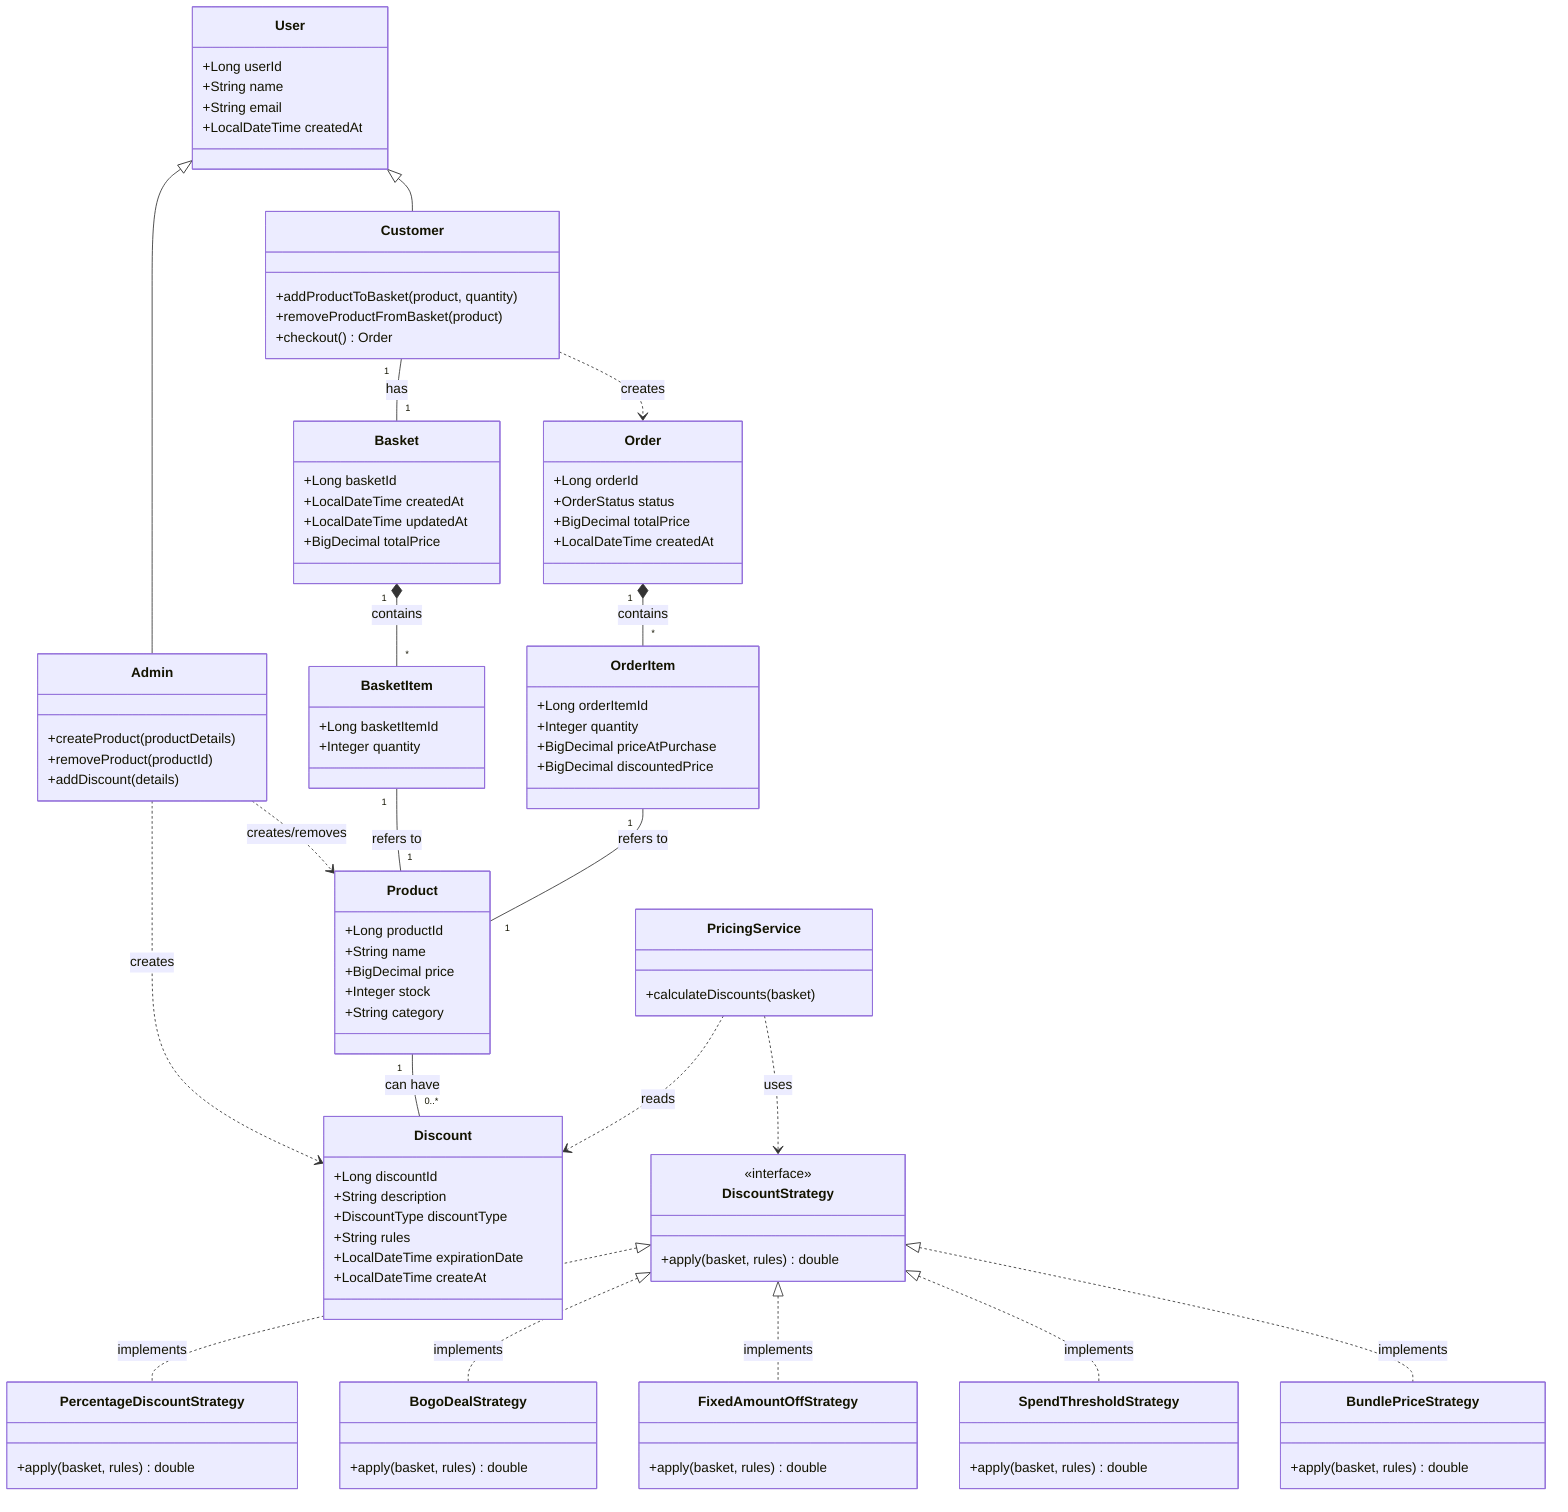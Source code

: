 classDiagram
    class User {
        +Long userId
        +String name
        +String email
        +LocalDateTime createdAt
    }

    class Admin {
        +createProduct(productDetails)
        +removeProduct(productId)
        +addDiscount(details)
    }

    class Customer {
        +addProductToBasket(product, quantity)
        +removeProductFromBasket(product)
        +checkout() Order
    }

    class Product {
        +Long productId
        +String name
        +BigDecimal price
        +Integer stock
        +String category
    }

    class Discount {
        +Long discountId
        +String description
        +DiscountType discountType
        +String rules
        +LocalDateTime expirationDate
        +LocalDateTime createAt
    }

    class Basket {
        +Long basketId
        +LocalDateTime createdAt
        +LocalDateTime updatedAt
        +BigDecimal totalPrice
    }

    class BasketItem {
        +Long basketItemId
        +Integer quantity
    }

    class Order {
        +Long orderId
        +OrderStatus status
        +BigDecimal totalPrice
        +LocalDateTime createdAt
    }

    class OrderItem {
        +Long orderItemId
        +Integer quantity
        +BigDecimal priceAtPurchase
        +BigDecimal discountedPrice
    }

    class PricingService {
        +calculateDiscounts(basket)
    }

    class DiscountStrategy {
        <<interface>>
        +apply(basket, rules) double
    }

    class PercentageDiscountStrategy {
        +apply(basket, rules) double
    }

    class BogoDealStrategy {
        +apply(basket, rules) double
    }

    class FixedAmountOffStrategy {
        +apply(basket, rules) double
    }
    
    class SpendThresholdStrategy {
        +apply(basket, rules) double
    }
    
    class BundlePriceStrategy {
        +apply(basket, rules) double
    }

    %% --- Relationships ---
    User <|-- Admin
    User <|-- Customer
    
    Customer "1" -- "1" Basket : has
    Customer ..> Order : creates

    Admin ..> Product : creates/removes
    Admin ..> Discount : creates

    Basket "1" *-- "*" BasketItem : contains
    BasketItem "1" -- "1" Product : refers to

    Order "1" *-- "*" OrderItem : contains
    OrderItem "1" -- "1" Product : refers to

    Product "1" -- "0..*" Discount : can have

    PricingService ..> DiscountStrategy : uses
    PricingService ..> Discount : reads
    DiscountStrategy <|.. PercentageDiscountStrategy : implements
    DiscountStrategy <|.. BogoDealStrategy : implements
    DiscountStrategy <|.. FixedAmountOffStrategy : implements
    DiscountStrategy <|.. SpendThresholdStrategy : implements
    DiscountStrategy <|.. BundlePriceStrategy : implements